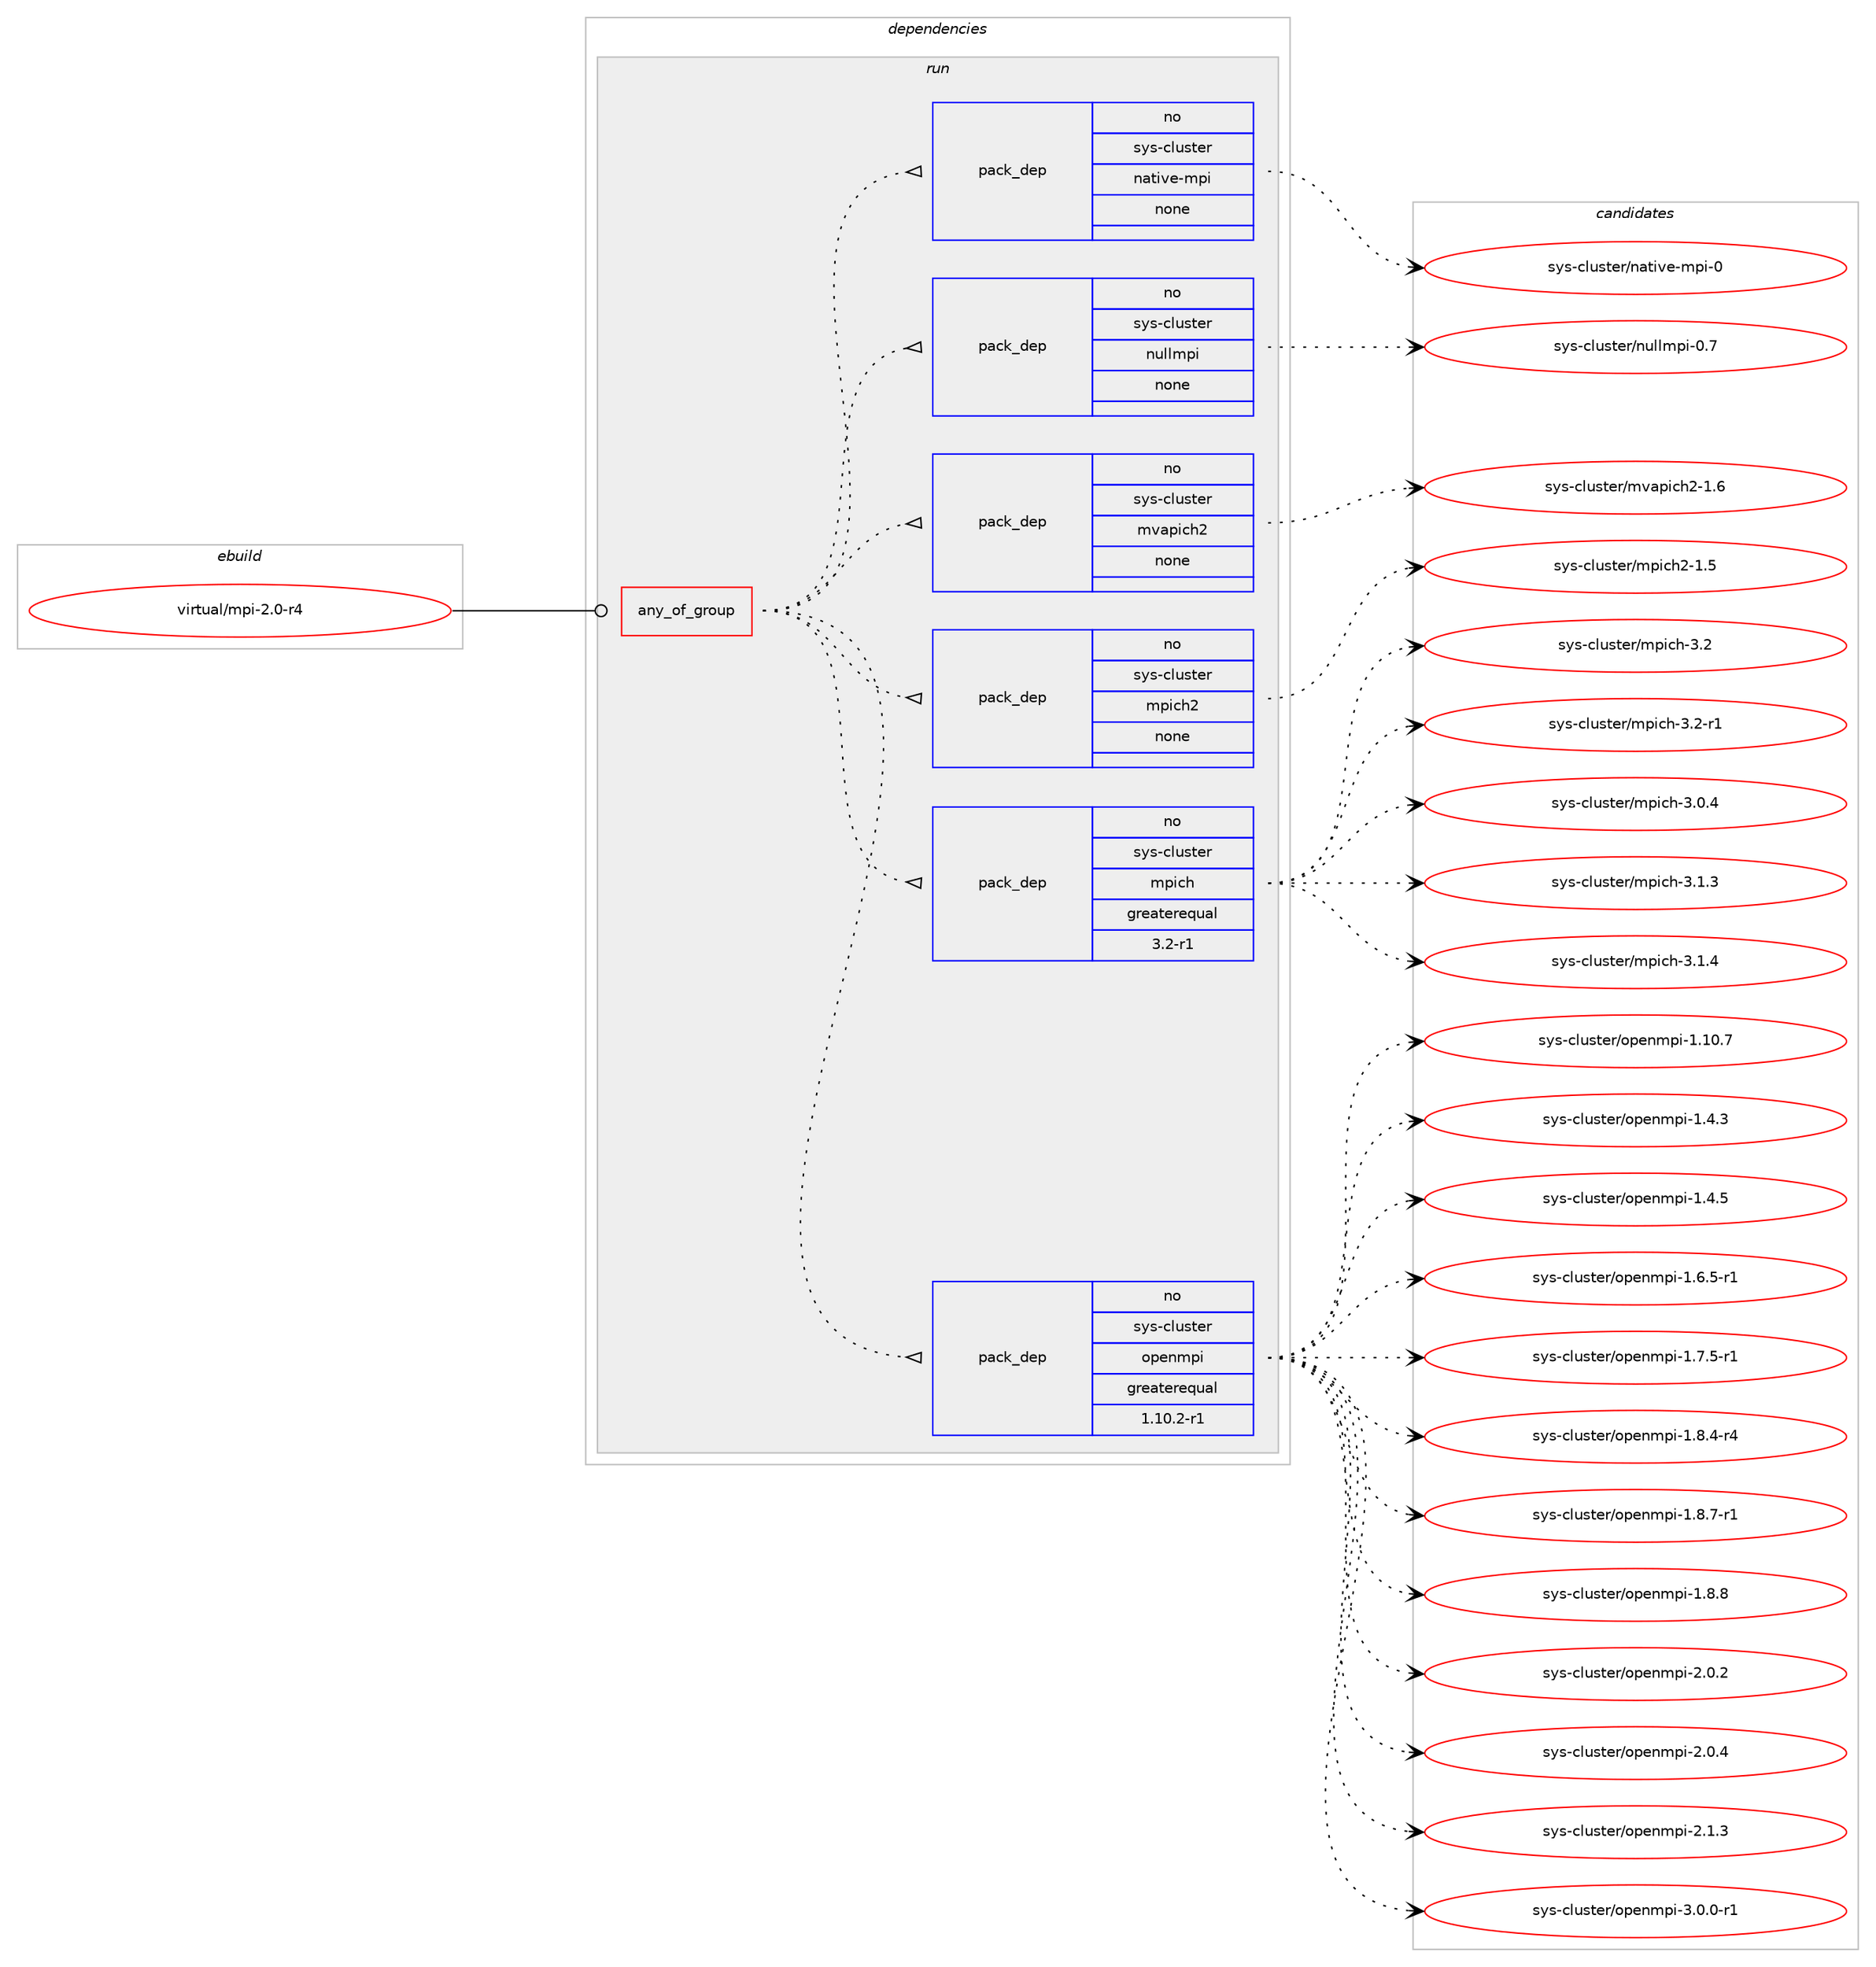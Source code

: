 digraph prolog {

# *************
# Graph options
# *************

newrank=true;
concentrate=true;
compound=true;
graph [rankdir=LR,fontname=Helvetica,fontsize=10,ranksep=1.5];#, ranksep=2.5, nodesep=0.2];
edge  [arrowhead=vee];
node  [fontname=Helvetica,fontsize=10];

# **********
# The ebuild
# **********

subgraph cluster_leftcol {
color=gray;
rank=same;
label=<<i>ebuild</i>>;
id [label="virtual/mpi-2.0-r4", color=red, width=4, href="../virtual/mpi-2.0-r4.svg"];
}

# ****************
# The dependencies
# ****************

subgraph cluster_midcol {
color=gray;
label=<<i>dependencies</i>>;
subgraph cluster_compile {
fillcolor="#eeeeee";
style=filled;
label=<<i>compile</i>>;
}
subgraph cluster_compileandrun {
fillcolor="#eeeeee";
style=filled;
label=<<i>compile and run</i>>;
}
subgraph cluster_run {
fillcolor="#eeeeee";
style=filled;
label=<<i>run</i>>;
subgraph any61 {
dependency7175 [label=<<TABLE BORDER="0" CELLBORDER="1" CELLSPACING="0" CELLPADDING="4"><TR><TD CELLPADDING="10">any_of_group</TD></TR></TABLE>>, shape=none, color=red];subgraph pack6326 {
dependency7176 [label=<<TABLE BORDER="0" CELLBORDER="1" CELLSPACING="0" CELLPADDING="4" WIDTH="220"><TR><TD ROWSPAN="6" CELLPADDING="30">pack_dep</TD></TR><TR><TD WIDTH="110">no</TD></TR><TR><TD>sys-cluster</TD></TR><TR><TD>openmpi</TD></TR><TR><TD>greaterequal</TD></TR><TR><TD>1.10.2-r1</TD></TR></TABLE>>, shape=none, color=blue];
}
dependency7175:e -> dependency7176:w [weight=20,style="dotted",arrowhead="oinv"];
subgraph pack6327 {
dependency7177 [label=<<TABLE BORDER="0" CELLBORDER="1" CELLSPACING="0" CELLPADDING="4" WIDTH="220"><TR><TD ROWSPAN="6" CELLPADDING="30">pack_dep</TD></TR><TR><TD WIDTH="110">no</TD></TR><TR><TD>sys-cluster</TD></TR><TR><TD>mpich</TD></TR><TR><TD>greaterequal</TD></TR><TR><TD>3.2-r1</TD></TR></TABLE>>, shape=none, color=blue];
}
dependency7175:e -> dependency7177:w [weight=20,style="dotted",arrowhead="oinv"];
subgraph pack6328 {
dependency7178 [label=<<TABLE BORDER="0" CELLBORDER="1" CELLSPACING="0" CELLPADDING="4" WIDTH="220"><TR><TD ROWSPAN="6" CELLPADDING="30">pack_dep</TD></TR><TR><TD WIDTH="110">no</TD></TR><TR><TD>sys-cluster</TD></TR><TR><TD>mpich2</TD></TR><TR><TD>none</TD></TR><TR><TD></TD></TR></TABLE>>, shape=none, color=blue];
}
dependency7175:e -> dependency7178:w [weight=20,style="dotted",arrowhead="oinv"];
subgraph pack6329 {
dependency7179 [label=<<TABLE BORDER="0" CELLBORDER="1" CELLSPACING="0" CELLPADDING="4" WIDTH="220"><TR><TD ROWSPAN="6" CELLPADDING="30">pack_dep</TD></TR><TR><TD WIDTH="110">no</TD></TR><TR><TD>sys-cluster</TD></TR><TR><TD>mvapich2</TD></TR><TR><TD>none</TD></TR><TR><TD></TD></TR></TABLE>>, shape=none, color=blue];
}
dependency7175:e -> dependency7179:w [weight=20,style="dotted",arrowhead="oinv"];
subgraph pack6330 {
dependency7180 [label=<<TABLE BORDER="0" CELLBORDER="1" CELLSPACING="0" CELLPADDING="4" WIDTH="220"><TR><TD ROWSPAN="6" CELLPADDING="30">pack_dep</TD></TR><TR><TD WIDTH="110">no</TD></TR><TR><TD>sys-cluster</TD></TR><TR><TD>nullmpi</TD></TR><TR><TD>none</TD></TR><TR><TD></TD></TR></TABLE>>, shape=none, color=blue];
}
dependency7175:e -> dependency7180:w [weight=20,style="dotted",arrowhead="oinv"];
subgraph pack6331 {
dependency7181 [label=<<TABLE BORDER="0" CELLBORDER="1" CELLSPACING="0" CELLPADDING="4" WIDTH="220"><TR><TD ROWSPAN="6" CELLPADDING="30">pack_dep</TD></TR><TR><TD WIDTH="110">no</TD></TR><TR><TD>sys-cluster</TD></TR><TR><TD>native-mpi</TD></TR><TR><TD>none</TD></TR><TR><TD></TD></TR></TABLE>>, shape=none, color=blue];
}
dependency7175:e -> dependency7181:w [weight=20,style="dotted",arrowhead="oinv"];
}
id:e -> dependency7175:w [weight=20,style="solid",arrowhead="odot"];
}
}

# **************
# The candidates
# **************

subgraph cluster_choices {
rank=same;
color=gray;
label=<<i>candidates</i>>;

subgraph choice6326 {
color=black;
nodesep=1;
choice11512111545991081171151161011144711111210111010911210545494649484655 [label="sys-cluster/openmpi-1.10.7", color=red, width=4,href="../sys-cluster/openmpi-1.10.7.svg"];
choice115121115459910811711511610111447111112101110109112105454946524651 [label="sys-cluster/openmpi-1.4.3", color=red, width=4,href="../sys-cluster/openmpi-1.4.3.svg"];
choice115121115459910811711511610111447111112101110109112105454946524653 [label="sys-cluster/openmpi-1.4.5", color=red, width=4,href="../sys-cluster/openmpi-1.4.5.svg"];
choice1151211154599108117115116101114471111121011101091121054549465446534511449 [label="sys-cluster/openmpi-1.6.5-r1", color=red, width=4,href="../sys-cluster/openmpi-1.6.5-r1.svg"];
choice1151211154599108117115116101114471111121011101091121054549465546534511449 [label="sys-cluster/openmpi-1.7.5-r1", color=red, width=4,href="../sys-cluster/openmpi-1.7.5-r1.svg"];
choice1151211154599108117115116101114471111121011101091121054549465646524511452 [label="sys-cluster/openmpi-1.8.4-r4", color=red, width=4,href="../sys-cluster/openmpi-1.8.4-r4.svg"];
choice1151211154599108117115116101114471111121011101091121054549465646554511449 [label="sys-cluster/openmpi-1.8.7-r1", color=red, width=4,href="../sys-cluster/openmpi-1.8.7-r1.svg"];
choice115121115459910811711511610111447111112101110109112105454946564656 [label="sys-cluster/openmpi-1.8.8", color=red, width=4,href="../sys-cluster/openmpi-1.8.8.svg"];
choice115121115459910811711511610111447111112101110109112105455046484650 [label="sys-cluster/openmpi-2.0.2", color=red, width=4,href="../sys-cluster/openmpi-2.0.2.svg"];
choice115121115459910811711511610111447111112101110109112105455046484652 [label="sys-cluster/openmpi-2.0.4", color=red, width=4,href="../sys-cluster/openmpi-2.0.4.svg"];
choice115121115459910811711511610111447111112101110109112105455046494651 [label="sys-cluster/openmpi-2.1.3", color=red, width=4,href="../sys-cluster/openmpi-2.1.3.svg"];
choice1151211154599108117115116101114471111121011101091121054551464846484511449 [label="sys-cluster/openmpi-3.0.0-r1", color=red, width=4,href="../sys-cluster/openmpi-3.0.0-r1.svg"];
dependency7176:e -> choice11512111545991081171151161011144711111210111010911210545494649484655:w [style=dotted,weight="100"];
dependency7176:e -> choice115121115459910811711511610111447111112101110109112105454946524651:w [style=dotted,weight="100"];
dependency7176:e -> choice115121115459910811711511610111447111112101110109112105454946524653:w [style=dotted,weight="100"];
dependency7176:e -> choice1151211154599108117115116101114471111121011101091121054549465446534511449:w [style=dotted,weight="100"];
dependency7176:e -> choice1151211154599108117115116101114471111121011101091121054549465546534511449:w [style=dotted,weight="100"];
dependency7176:e -> choice1151211154599108117115116101114471111121011101091121054549465646524511452:w [style=dotted,weight="100"];
dependency7176:e -> choice1151211154599108117115116101114471111121011101091121054549465646554511449:w [style=dotted,weight="100"];
dependency7176:e -> choice115121115459910811711511610111447111112101110109112105454946564656:w [style=dotted,weight="100"];
dependency7176:e -> choice115121115459910811711511610111447111112101110109112105455046484650:w [style=dotted,weight="100"];
dependency7176:e -> choice115121115459910811711511610111447111112101110109112105455046484652:w [style=dotted,weight="100"];
dependency7176:e -> choice115121115459910811711511610111447111112101110109112105455046494651:w [style=dotted,weight="100"];
dependency7176:e -> choice1151211154599108117115116101114471111121011101091121054551464846484511449:w [style=dotted,weight="100"];
}
subgraph choice6327 {
color=black;
nodesep=1;
choice11512111545991081171151161011144710911210599104455146484652 [label="sys-cluster/mpich-3.0.4", color=red, width=4,href="../sys-cluster/mpich-3.0.4.svg"];
choice11512111545991081171151161011144710911210599104455146494651 [label="sys-cluster/mpich-3.1.3", color=red, width=4,href="../sys-cluster/mpich-3.1.3.svg"];
choice11512111545991081171151161011144710911210599104455146494652 [label="sys-cluster/mpich-3.1.4", color=red, width=4,href="../sys-cluster/mpich-3.1.4.svg"];
choice1151211154599108117115116101114471091121059910445514650 [label="sys-cluster/mpich-3.2", color=red, width=4,href="../sys-cluster/mpich-3.2.svg"];
choice11512111545991081171151161011144710911210599104455146504511449 [label="sys-cluster/mpich-3.2-r1", color=red, width=4,href="../sys-cluster/mpich-3.2-r1.svg"];
dependency7177:e -> choice11512111545991081171151161011144710911210599104455146484652:w [style=dotted,weight="100"];
dependency7177:e -> choice11512111545991081171151161011144710911210599104455146494651:w [style=dotted,weight="100"];
dependency7177:e -> choice11512111545991081171151161011144710911210599104455146494652:w [style=dotted,weight="100"];
dependency7177:e -> choice1151211154599108117115116101114471091121059910445514650:w [style=dotted,weight="100"];
dependency7177:e -> choice11512111545991081171151161011144710911210599104455146504511449:w [style=dotted,weight="100"];
}
subgraph choice6328 {
color=black;
nodesep=1;
choice115121115459910811711511610111447109112105991045045494653 [label="sys-cluster/mpich2-1.5", color=red, width=4,href="../sys-cluster/mpich2-1.5.svg"];
dependency7178:e -> choice115121115459910811711511610111447109112105991045045494653:w [style=dotted,weight="100"];
}
subgraph choice6329 {
color=black;
nodesep=1;
choice11512111545991081171151161011144710911897112105991045045494654 [label="sys-cluster/mvapich2-1.6", color=red, width=4,href="../sys-cluster/mvapich2-1.6.svg"];
dependency7179:e -> choice11512111545991081171151161011144710911897112105991045045494654:w [style=dotted,weight="100"];
}
subgraph choice6330 {
color=black;
nodesep=1;
choice11512111545991081171151161011144711011710810810911210545484655 [label="sys-cluster/nullmpi-0.7", color=red, width=4,href="../sys-cluster/nullmpi-0.7.svg"];
dependency7180:e -> choice11512111545991081171151161011144711011710810810911210545484655:w [style=dotted,weight="100"];
}
subgraph choice6331 {
color=black;
nodesep=1;
choice11512111545991081171151161011144711097116105118101451091121054548 [label="sys-cluster/native-mpi-0", color=red, width=4,href="../sys-cluster/native-mpi-0.svg"];
dependency7181:e -> choice11512111545991081171151161011144711097116105118101451091121054548:w [style=dotted,weight="100"];
}
}

}
